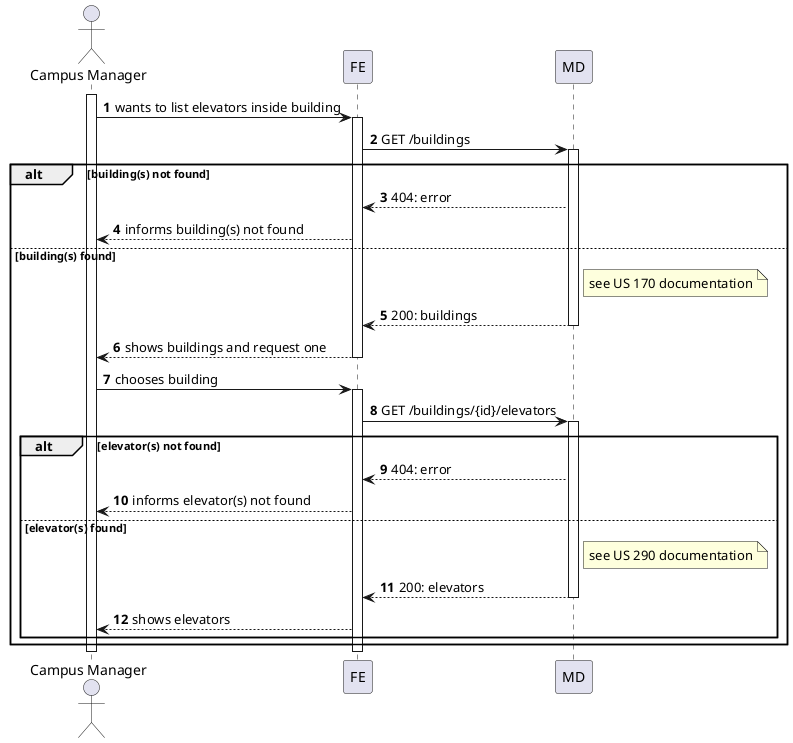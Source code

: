 @startuml
autonumber

actor "Campus Manager" as usr

participant "FE" as ui
participant "MD" as md

activate usr
    usr -> ui : wants to list elevators inside building
    activate ui
        ui -> md : GET /buildings
        activate md

        alt building(s) not found
                md --> ui : 404: error
                ui --> usr : informs building(s) not found
        else building(s) found
                note right of md : see US 170 documentation
                md --> ui : 200: buildings
                 deactivate md
                 ui --> usr : shows buildings and request one
    deactivate ui


    usr -> ui : chooses building
    activate ui
        ui -> md : GET /buildings/{id}/elevators
        activate md

        alt elevator(s) not found
            md --> ui : 404: error
            ui --> usr : informs elevator(s) not found
        else elevator(s) found

            note right of md : see US 290 documentation
            md --> ui : 200: elevators
        deactivate md

        ui --> usr : shows elevators

        end
    end
    deactivate ui
deactivate usr

@enduml

